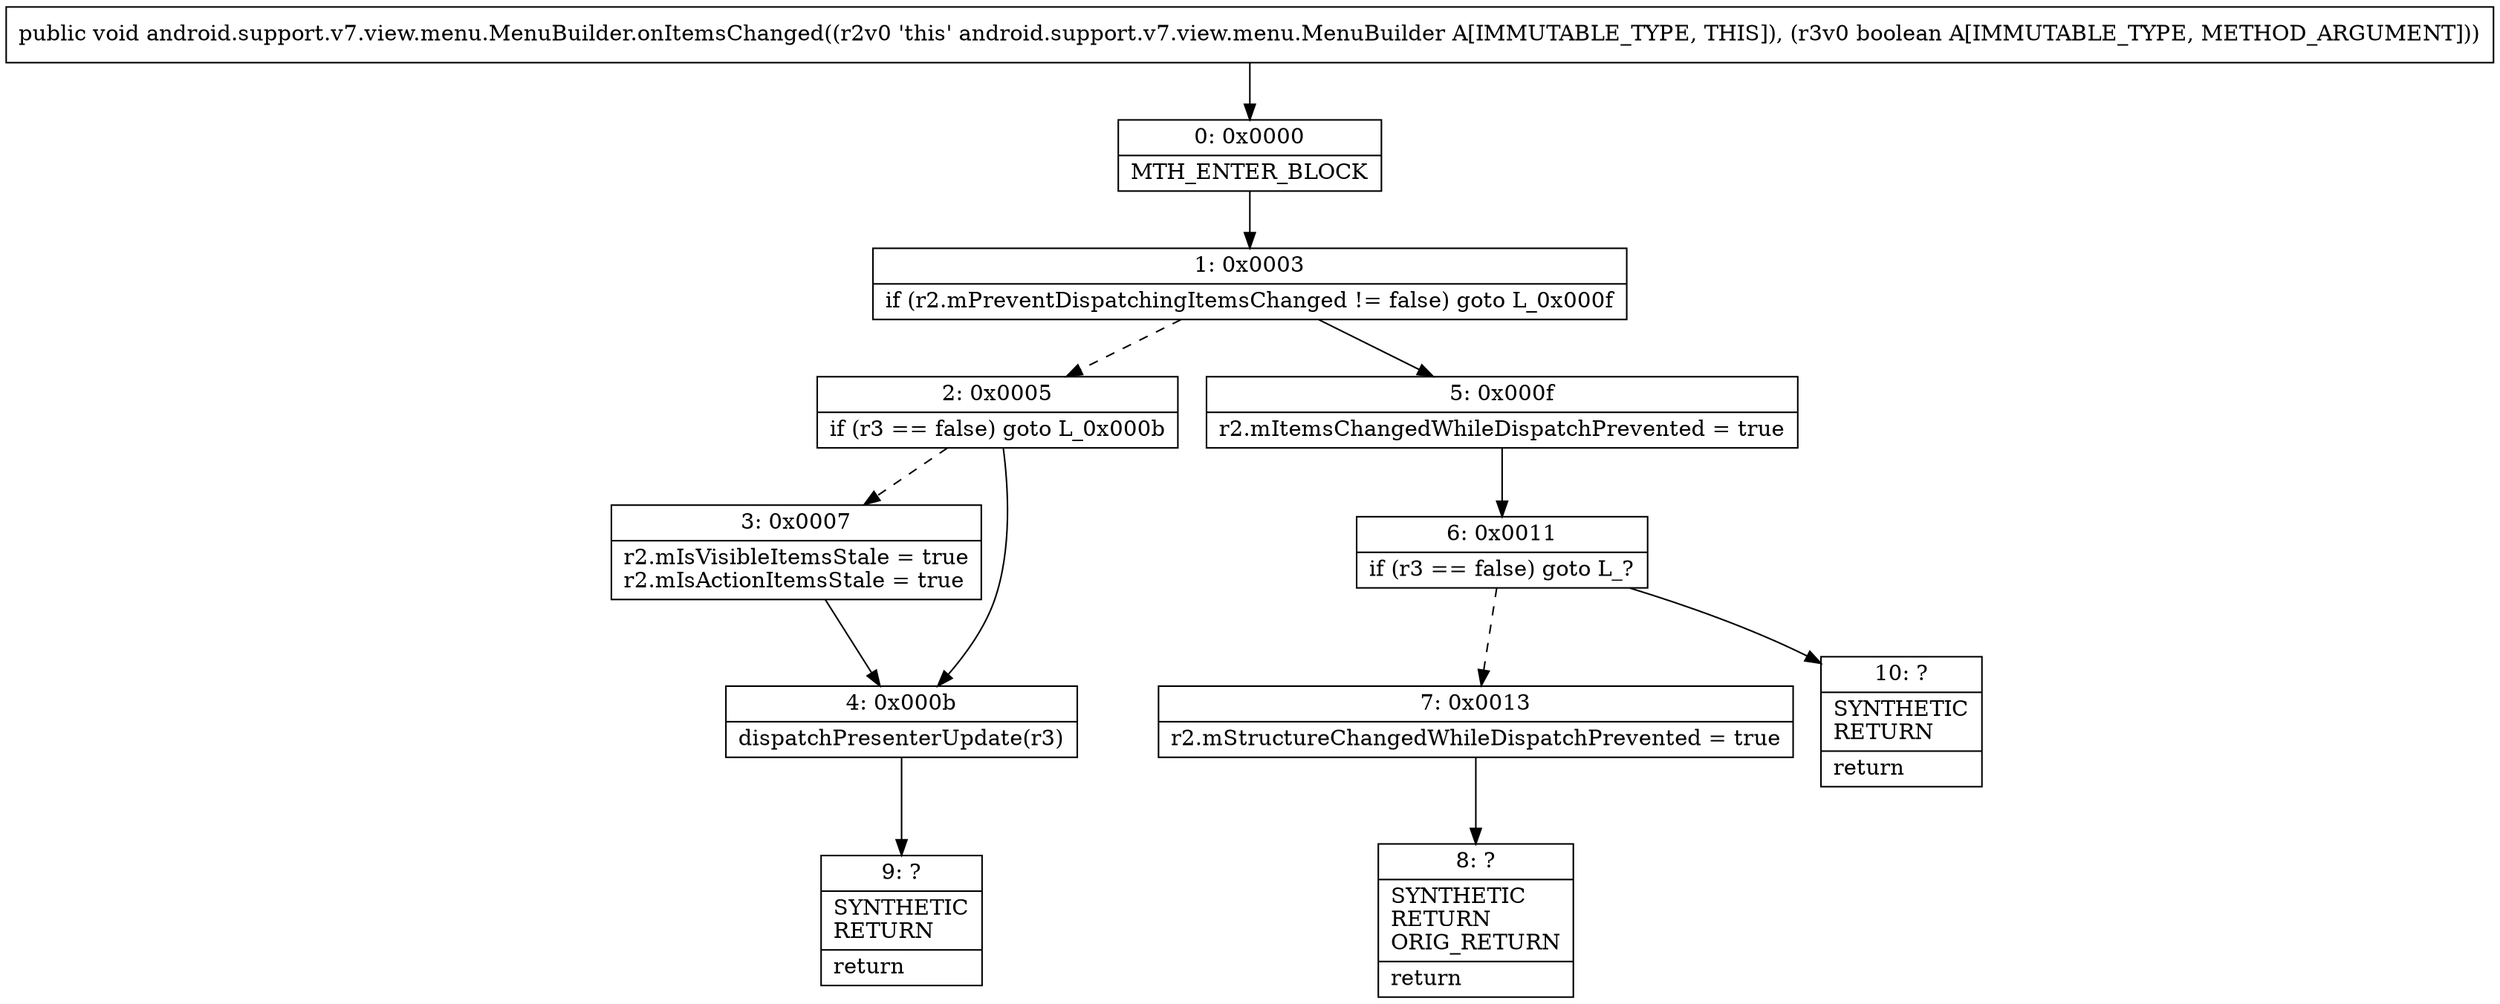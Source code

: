 digraph "CFG forandroid.support.v7.view.menu.MenuBuilder.onItemsChanged(Z)V" {
Node_0 [shape=record,label="{0\:\ 0x0000|MTH_ENTER_BLOCK\l}"];
Node_1 [shape=record,label="{1\:\ 0x0003|if (r2.mPreventDispatchingItemsChanged != false) goto L_0x000f\l}"];
Node_2 [shape=record,label="{2\:\ 0x0005|if (r3 == false) goto L_0x000b\l}"];
Node_3 [shape=record,label="{3\:\ 0x0007|r2.mIsVisibleItemsStale = true\lr2.mIsActionItemsStale = true\l}"];
Node_4 [shape=record,label="{4\:\ 0x000b|dispatchPresenterUpdate(r3)\l}"];
Node_5 [shape=record,label="{5\:\ 0x000f|r2.mItemsChangedWhileDispatchPrevented = true\l}"];
Node_6 [shape=record,label="{6\:\ 0x0011|if (r3 == false) goto L_?\l}"];
Node_7 [shape=record,label="{7\:\ 0x0013|r2.mStructureChangedWhileDispatchPrevented = true\l}"];
Node_8 [shape=record,label="{8\:\ ?|SYNTHETIC\lRETURN\lORIG_RETURN\l|return\l}"];
Node_9 [shape=record,label="{9\:\ ?|SYNTHETIC\lRETURN\l|return\l}"];
Node_10 [shape=record,label="{10\:\ ?|SYNTHETIC\lRETURN\l|return\l}"];
MethodNode[shape=record,label="{public void android.support.v7.view.menu.MenuBuilder.onItemsChanged((r2v0 'this' android.support.v7.view.menu.MenuBuilder A[IMMUTABLE_TYPE, THIS]), (r3v0 boolean A[IMMUTABLE_TYPE, METHOD_ARGUMENT])) }"];
MethodNode -> Node_0;
Node_0 -> Node_1;
Node_1 -> Node_2[style=dashed];
Node_1 -> Node_5;
Node_2 -> Node_3[style=dashed];
Node_2 -> Node_4;
Node_3 -> Node_4;
Node_4 -> Node_9;
Node_5 -> Node_6;
Node_6 -> Node_7[style=dashed];
Node_6 -> Node_10;
Node_7 -> Node_8;
}

